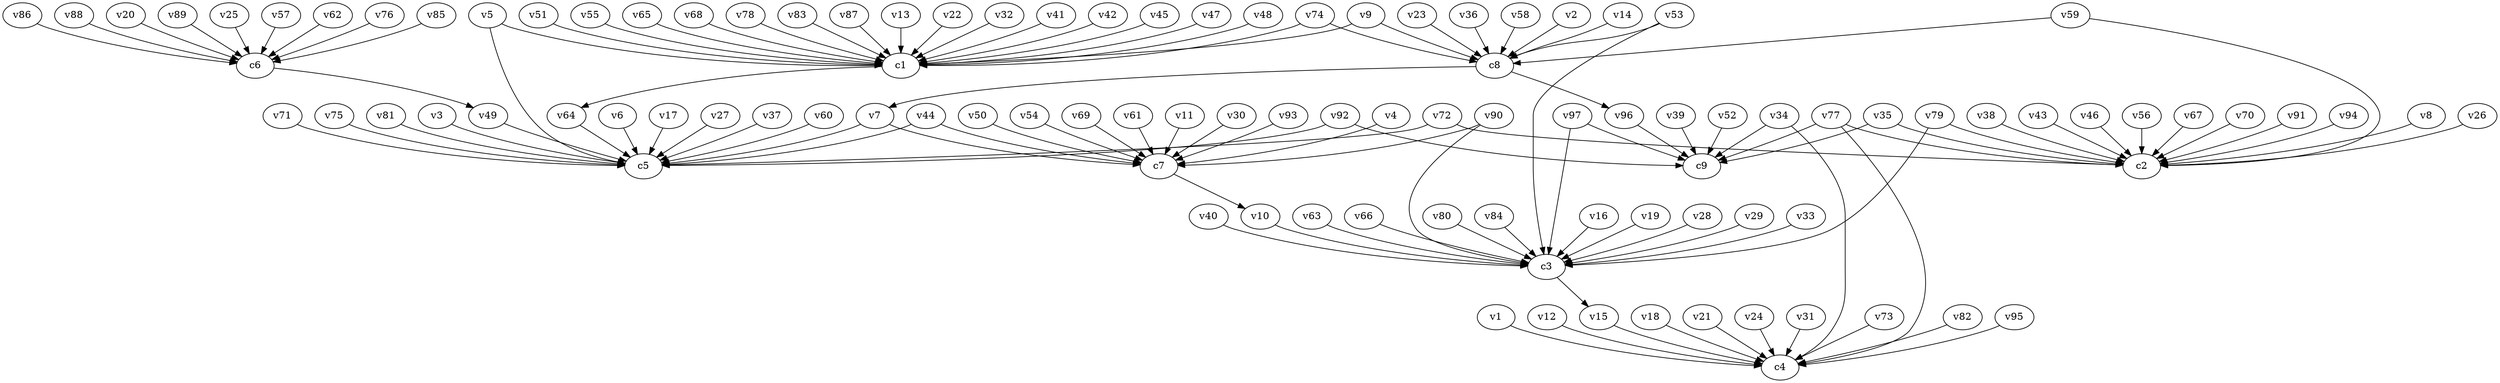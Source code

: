 strict digraph  {
c1;
c2;
c3;
c4;
c5;
c6;
c7;
c8;
c9;
v1;
v2;
v3;
v4;
v5;
v6;
v7;
v8;
v9;
v10;
v11;
v12;
v13;
v14;
v15;
v16;
v17;
v18;
v19;
v20;
v21;
v22;
v23;
v24;
v25;
v26;
v27;
v28;
v29;
v30;
v31;
v32;
v33;
v34;
v35;
v36;
v37;
v38;
v39;
v40;
v41;
v42;
v43;
v44;
v45;
v46;
v47;
v48;
v49;
v50;
v51;
v52;
v53;
v54;
v55;
v56;
v57;
v58;
v59;
v60;
v61;
v62;
v63;
v64;
v65;
v66;
v67;
v68;
v69;
v70;
v71;
v72;
v73;
v74;
v75;
v76;
v77;
v78;
v79;
v80;
v81;
v82;
v83;
v84;
v85;
v86;
v87;
v88;
v89;
v90;
v91;
v92;
v93;
v94;
v95;
v96;
v97;
c1 -> v64  [weight=1];
c3 -> v15  [weight=1];
c6 -> v49  [weight=1];
c7 -> v10  [weight=1];
c8 -> v96  [weight=1];
c8 -> v7  [weight=1];
v1 -> c4  [weight=1];
v2 -> c8  [weight=1];
v3 -> c5  [weight=1];
v4 -> c7  [weight=1];
v5 -> c5  [weight=1];
v5 -> c1  [weight=1];
v6 -> c5  [weight=1];
v7 -> c5  [weight=1];
v7 -> c7  [weight=1];
v8 -> c2  [weight=1];
v9 -> c1  [weight=1];
v9 -> c8  [weight=1];
v10 -> c3  [weight=1];
v11 -> c7  [weight=1];
v12 -> c4  [weight=1];
v13 -> c1  [weight=1];
v14 -> c8  [weight=1];
v15 -> c4  [weight=1];
v16 -> c3  [weight=1];
v17 -> c5  [weight=1];
v18 -> c4  [weight=1];
v19 -> c3  [weight=1];
v20 -> c6  [weight=1];
v21 -> c4  [weight=1];
v22 -> c1  [weight=1];
v23 -> c8  [weight=1];
v24 -> c4  [weight=1];
v25 -> c6  [weight=1];
v26 -> c2  [weight=1];
v27 -> c5  [weight=1];
v28 -> c3  [weight=1];
v29 -> c3  [weight=1];
v30 -> c7  [weight=1];
v31 -> c4  [weight=1];
v32 -> c1  [weight=1];
v33 -> c3  [weight=1];
v34 -> c4  [weight=1];
v34 -> c9  [weight=1];
v35 -> c2  [weight=1];
v35 -> c9  [weight=1];
v36 -> c8  [weight=1];
v37 -> c5  [weight=1];
v38 -> c2  [weight=1];
v39 -> c9  [weight=1];
v40 -> c3  [weight=1];
v41 -> c1  [weight=1];
v42 -> c1  [weight=1];
v43 -> c2  [weight=1];
v44 -> c7  [weight=1];
v44 -> c5  [weight=1];
v45 -> c1  [weight=1];
v46 -> c2  [weight=1];
v47 -> c1  [weight=1];
v48 -> c1  [weight=1];
v49 -> c5  [weight=1];
v50 -> c7  [weight=1];
v51 -> c1  [weight=1];
v52 -> c9  [weight=1];
v53 -> c8  [weight=1];
v53 -> c3  [weight=1];
v54 -> c7  [weight=1];
v55 -> c1  [weight=1];
v56 -> c2  [weight=1];
v57 -> c6  [weight=1];
v58 -> c8  [weight=1];
v59 -> c2  [weight=1];
v59 -> c8  [weight=1];
v60 -> c5  [weight=1];
v61 -> c7  [weight=1];
v62 -> c6  [weight=1];
v63 -> c3  [weight=1];
v64 -> c5  [weight=1];
v65 -> c1  [weight=1];
v66 -> c3  [weight=1];
v67 -> c2  [weight=1];
v68 -> c1  [weight=1];
v69 -> c7  [weight=1];
v70 -> c2  [weight=1];
v71 -> c5  [weight=1];
v72 -> c2  [weight=1];
v72 -> c5  [weight=1];
v73 -> c4  [weight=1];
v74 -> c8  [weight=1];
v74 -> c1  [weight=1];
v75 -> c5  [weight=1];
v76 -> c6  [weight=1];
v77 -> c2  [weight=1];
v77 -> c9  [weight=1];
v77 -> c4  [weight=1];
v78 -> c1  [weight=1];
v79 -> c2  [weight=1];
v79 -> c3  [weight=1];
v80 -> c3  [weight=1];
v81 -> c5  [weight=1];
v82 -> c4  [weight=1];
v83 -> c1  [weight=1];
v84 -> c3  [weight=1];
v85 -> c6  [weight=1];
v86 -> c6  [weight=1];
v87 -> c1  [weight=1];
v88 -> c6  [weight=1];
v89 -> c6  [weight=1];
v90 -> c3  [weight=1];
v90 -> c7  [weight=1];
v91 -> c2  [weight=1];
v92 -> c5  [weight=1];
v92 -> c9  [weight=1];
v93 -> c7  [weight=1];
v94 -> c2  [weight=1];
v95 -> c4  [weight=1];
v96 -> c9  [weight=1];
v97 -> c9  [weight=1];
v97 -> c3  [weight=1];
}
